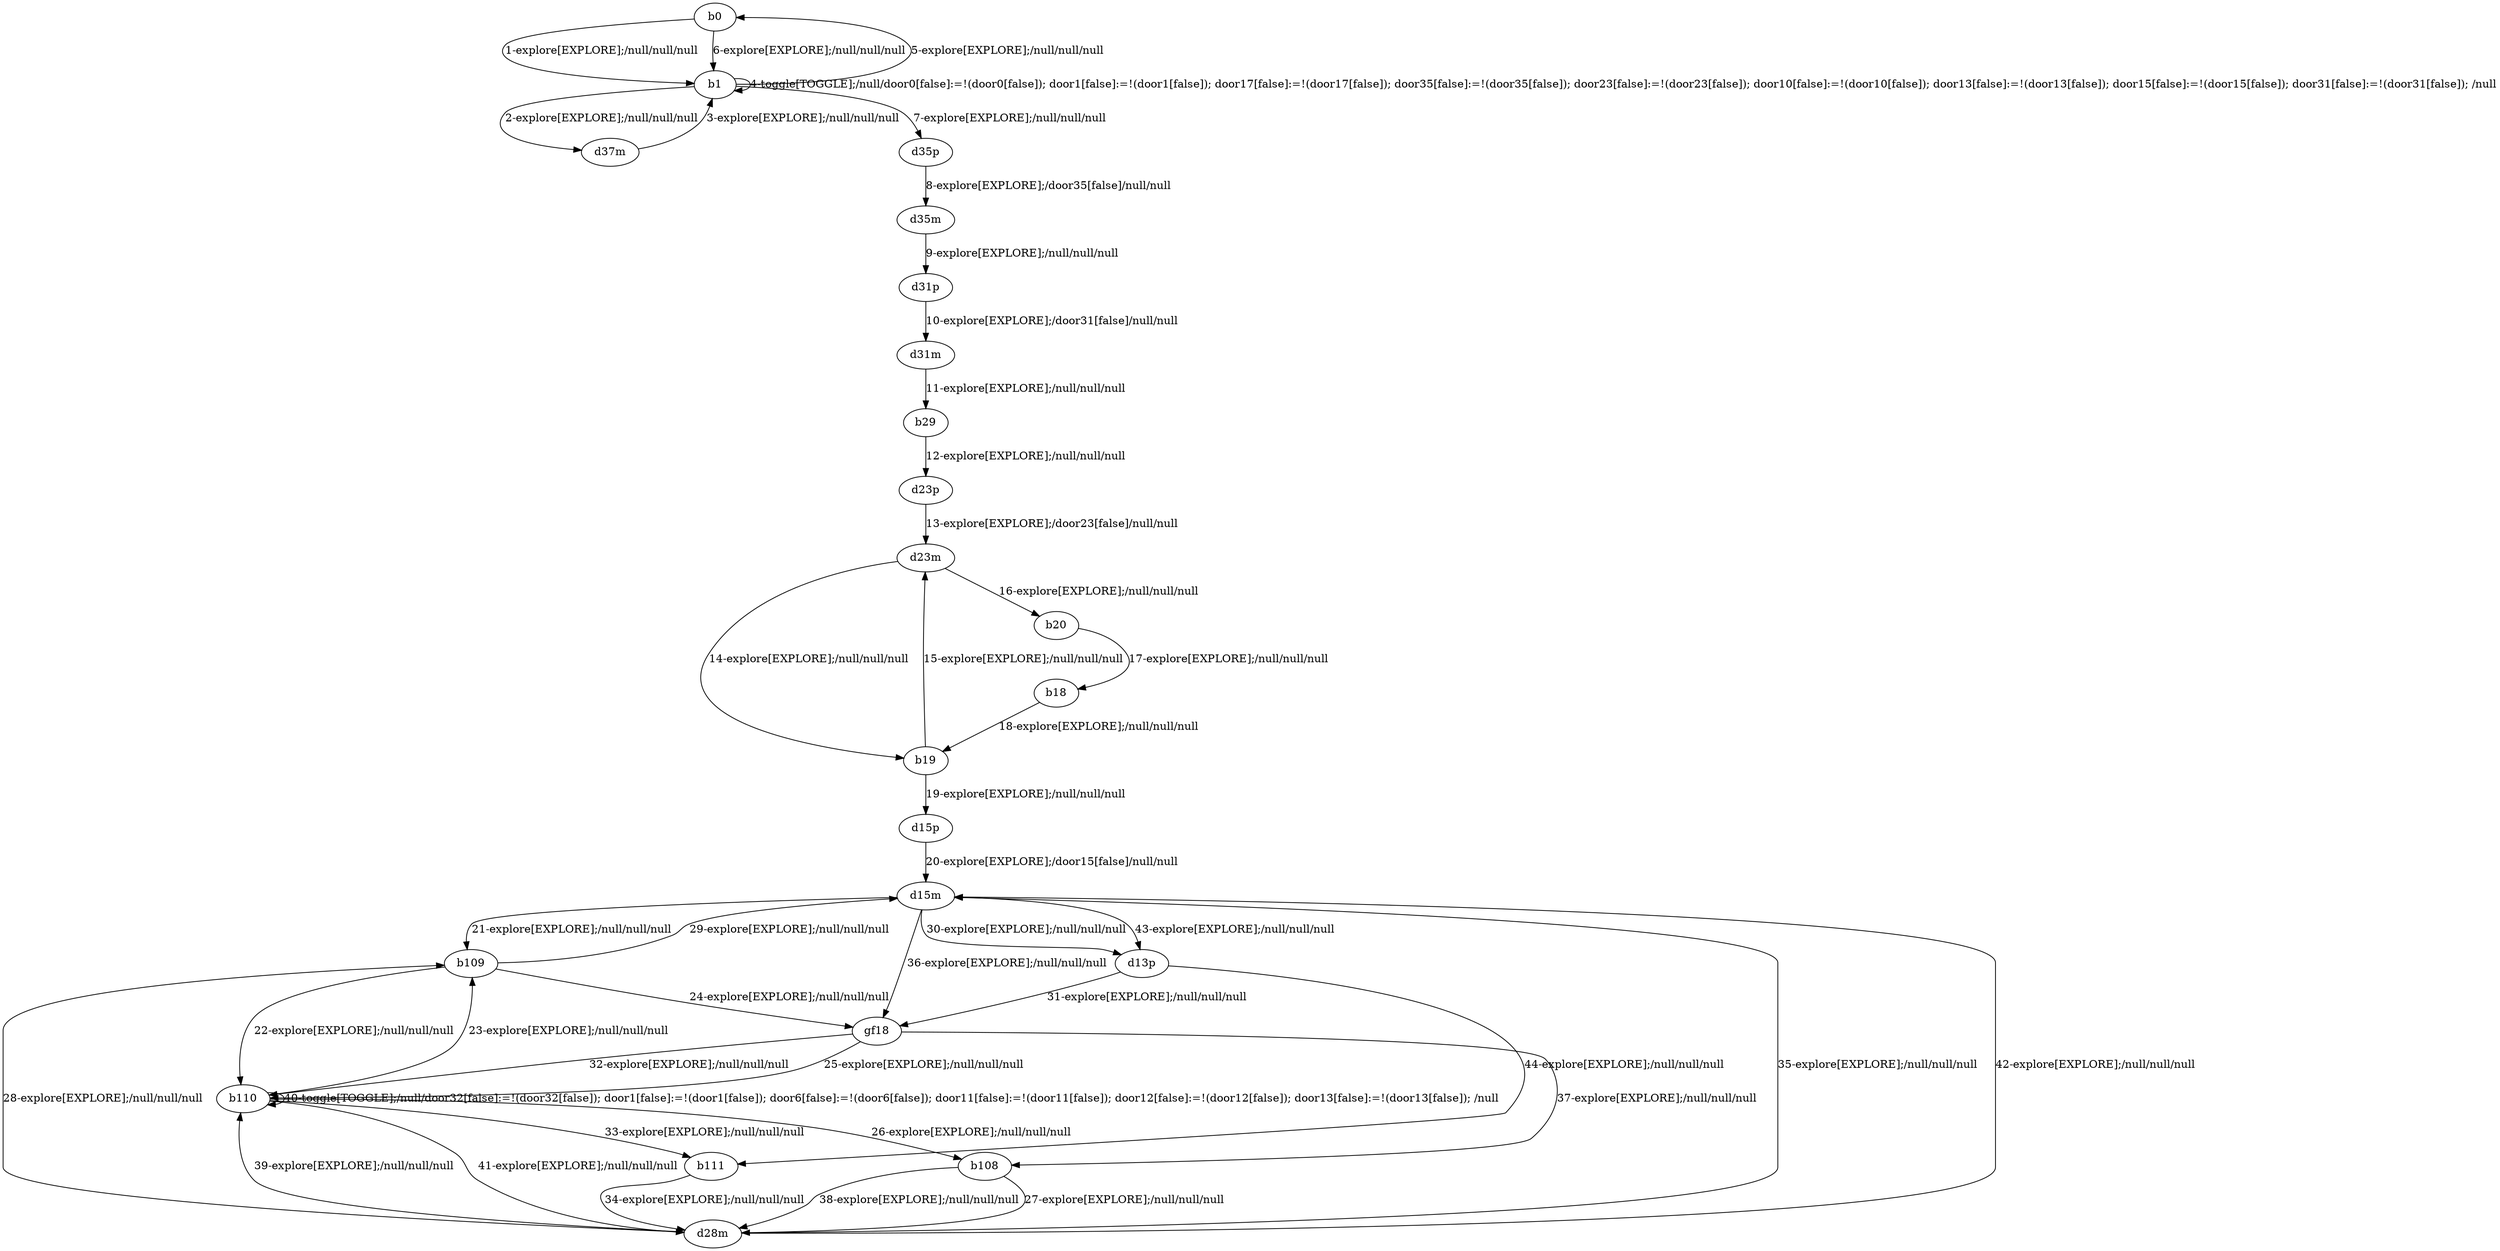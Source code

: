 # Total number of goals covered by this test: 1
# d13p --> b111

digraph g {
"b0" -> "b1" [label = "1-explore[EXPLORE];/null/null/null"];
"b1" -> "d37m" [label = "2-explore[EXPLORE];/null/null/null"];
"d37m" -> "b1" [label = "3-explore[EXPLORE];/null/null/null"];
"b1" -> "b1" [label = "4-toggle[TOGGLE];/null/door0[false]:=!(door0[false]); door1[false]:=!(door1[false]); door17[false]:=!(door17[false]); door35[false]:=!(door35[false]); door23[false]:=!(door23[false]); door10[false]:=!(door10[false]); door13[false]:=!(door13[false]); door15[false]:=!(door15[false]); door31[false]:=!(door31[false]); /null"];
"b1" -> "b0" [label = "5-explore[EXPLORE];/null/null/null"];
"b0" -> "b1" [label = "6-explore[EXPLORE];/null/null/null"];
"b1" -> "d35p" [label = "7-explore[EXPLORE];/null/null/null"];
"d35p" -> "d35m" [label = "8-explore[EXPLORE];/door35[false]/null/null"];
"d35m" -> "d31p" [label = "9-explore[EXPLORE];/null/null/null"];
"d31p" -> "d31m" [label = "10-explore[EXPLORE];/door31[false]/null/null"];
"d31m" -> "b29" [label = "11-explore[EXPLORE];/null/null/null"];
"b29" -> "d23p" [label = "12-explore[EXPLORE];/null/null/null"];
"d23p" -> "d23m" [label = "13-explore[EXPLORE];/door23[false]/null/null"];
"d23m" -> "b19" [label = "14-explore[EXPLORE];/null/null/null"];
"b19" -> "d23m" [label = "15-explore[EXPLORE];/null/null/null"];
"d23m" -> "b20" [label = "16-explore[EXPLORE];/null/null/null"];
"b20" -> "b18" [label = "17-explore[EXPLORE];/null/null/null"];
"b18" -> "b19" [label = "18-explore[EXPLORE];/null/null/null"];
"b19" -> "d15p" [label = "19-explore[EXPLORE];/null/null/null"];
"d15p" -> "d15m" [label = "20-explore[EXPLORE];/door15[false]/null/null"];
"d15m" -> "b109" [label = "21-explore[EXPLORE];/null/null/null"];
"b109" -> "b110" [label = "22-explore[EXPLORE];/null/null/null"];
"b110" -> "b109" [label = "23-explore[EXPLORE];/null/null/null"];
"b109" -> "gf18" [label = "24-explore[EXPLORE];/null/null/null"];
"gf18" -> "b110" [label = "25-explore[EXPLORE];/null/null/null"];
"b110" -> "b108" [label = "26-explore[EXPLORE];/null/null/null"];
"b108" -> "d28m" [label = "27-explore[EXPLORE];/null/null/null"];
"d28m" -> "b109" [label = "28-explore[EXPLORE];/null/null/null"];
"b109" -> "d15m" [label = "29-explore[EXPLORE];/null/null/null"];
"d15m" -> "d13p" [label = "30-explore[EXPLORE];/null/null/null"];
"d13p" -> "gf18" [label = "31-explore[EXPLORE];/null/null/null"];
"gf18" -> "b110" [label = "32-explore[EXPLORE];/null/null/null"];
"b110" -> "b111" [label = "33-explore[EXPLORE];/null/null/null"];
"b111" -> "d28m" [label = "34-explore[EXPLORE];/null/null/null"];
"d28m" -> "d15m" [label = "35-explore[EXPLORE];/null/null/null"];
"d15m" -> "gf18" [label = "36-explore[EXPLORE];/null/null/null"];
"gf18" -> "b108" [label = "37-explore[EXPLORE];/null/null/null"];
"b108" -> "d28m" [label = "38-explore[EXPLORE];/null/null/null"];
"d28m" -> "b110" [label = "39-explore[EXPLORE];/null/null/null"];
"b110" -> "b110" [label = "40-toggle[TOGGLE];/null/door32[false]:=!(door32[false]); door1[false]:=!(door1[false]); door6[false]:=!(door6[false]); door11[false]:=!(door11[false]); door12[false]:=!(door12[false]); door13[false]:=!(door13[false]); /null"];
"b110" -> "d28m" [label = "41-explore[EXPLORE];/null/null/null"];
"d28m" -> "d15m" [label = "42-explore[EXPLORE];/null/null/null"];
"d15m" -> "d13p" [label = "43-explore[EXPLORE];/null/null/null"];
"d13p" -> "b111" [label = "44-explore[EXPLORE];/null/null/null"];
}